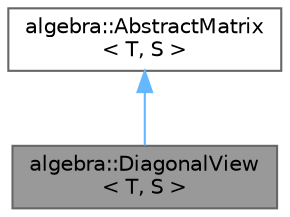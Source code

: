 digraph "algebra::DiagonalView&lt; T, S &gt;"
{
 // LATEX_PDF_SIZE
  bgcolor="transparent";
  edge [fontname=Helvetica,fontsize=10,labelfontname=Helvetica,labelfontsize=10];
  node [fontname=Helvetica,fontsize=10,shape=box,height=0.2,width=0.4];
  Node1 [id="Node000001",label="algebra::DiagonalView\l\< T, S \>",height=0.2,width=0.4,color="gray40", fillcolor="grey60", style="filled", fontcolor="black",tooltip="A view that represents the diagonal of a square matrix."];
  Node2 -> Node1 [id="edge1_Node000001_Node000002",dir="back",color="steelblue1",style="solid",tooltip=" "];
  Node2 [id="Node000002",label="algebra::AbstractMatrix\l\< T, S \>",height=0.2,width=0.4,color="gray40", fillcolor="white", style="filled",URL="$classalgebra_1_1AbstractMatrix.html",tooltip="Abstract base class for matrix representations."];
}
